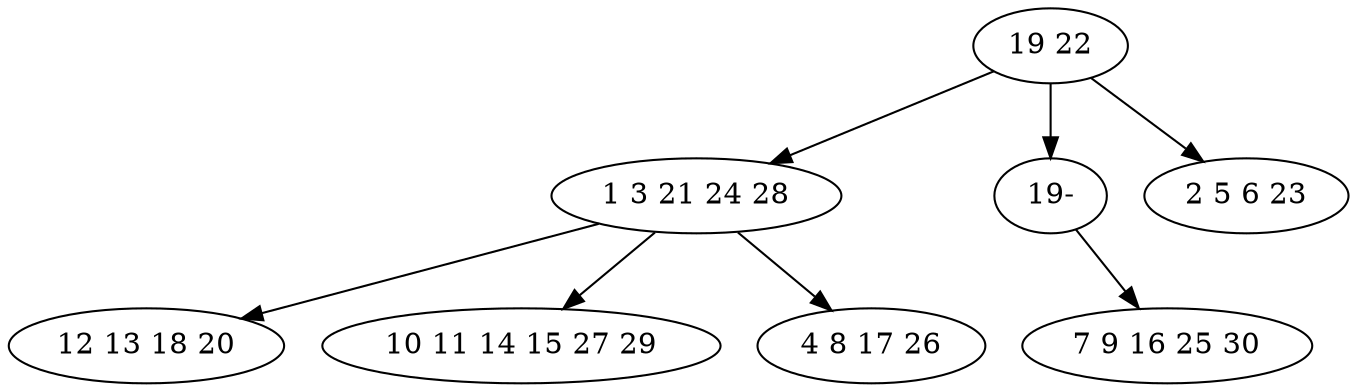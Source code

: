 digraph true_tree {
	"0" -> "1"
	"1" -> "2"
	"0" -> "7"
	"1" -> "4"
	"0" -> "5"
	"1" -> "6"
	"7" -> "3"
	"0" [label="19 22"];
	"1" [label="1 3 21 24 28"];
	"2" [label="12 13 18 20"];
	"3" [label="7 9 16 25 30"];
	"4" [label="10 11 14 15 27 29"];
	"5" [label="2 5 6 23"];
	"6" [label="4 8 17 26"];
	"7" [label="19-"];
}
